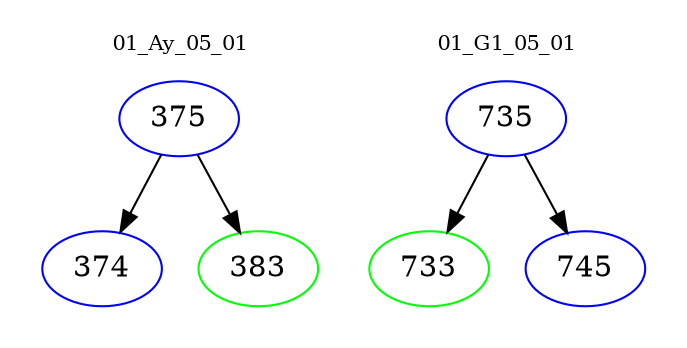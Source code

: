 digraph{
subgraph cluster_0 {
color = white
label = "01_Ay_05_01";
fontsize=10;
T0_375 [label="375", color="blue"]
T0_375 -> T0_374 [color="black"]
T0_374 [label="374", color="blue"]
T0_375 -> T0_383 [color="black"]
T0_383 [label="383", color="green"]
}
subgraph cluster_1 {
color = white
label = "01_G1_05_01";
fontsize=10;
T1_735 [label="735", color="blue"]
T1_735 -> T1_733 [color="black"]
T1_733 [label="733", color="green"]
T1_735 -> T1_745 [color="black"]
T1_745 [label="745", color="blue"]
}
}
